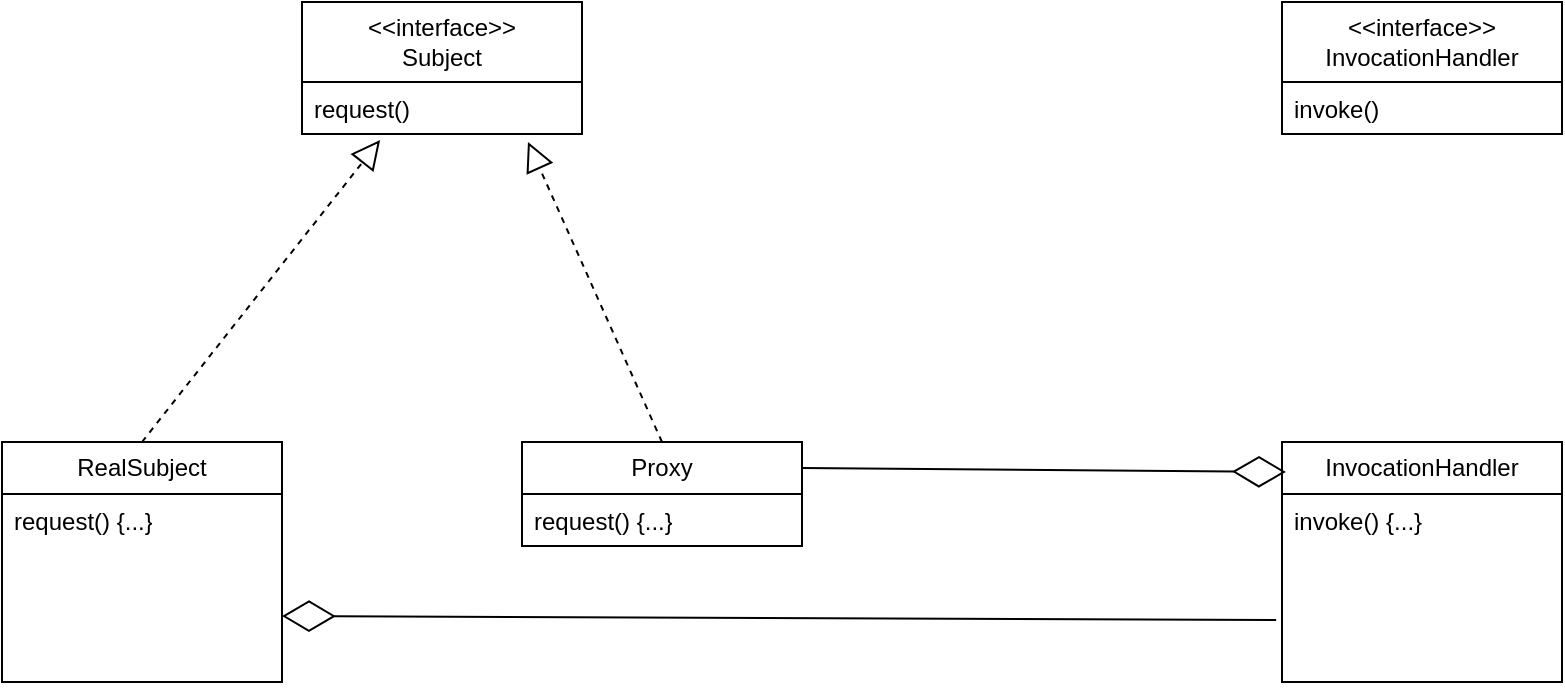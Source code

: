 <mxfile version="24.1.0" type="device">
  <diagram name="Страница — 1" id="5t87Stcu6bUIMm1PE8On">
    <mxGraphModel dx="1026" dy="743" grid="1" gridSize="10" guides="1" tooltips="1" connect="1" arrows="1" fold="1" page="1" pageScale="1" pageWidth="1169" pageHeight="1654" math="0" shadow="0">
      <root>
        <mxCell id="0" />
        <mxCell id="1" parent="0" />
        <mxCell id="jiFVRn2xMIBmAT5c3eX2-1" value="&amp;lt;&amp;lt;interface&amp;gt;&amp;gt;&lt;div&gt;Subject&lt;/div&gt;" style="swimlane;fontStyle=0;childLayout=stackLayout;horizontal=1;startSize=40;fillColor=none;horizontalStack=0;resizeParent=1;resizeParentMax=0;resizeLast=0;collapsible=1;marginBottom=0;whiteSpace=wrap;html=1;" vertex="1" parent="1">
          <mxGeometry x="210" y="60" width="140" height="66" as="geometry" />
        </mxCell>
        <mxCell id="jiFVRn2xMIBmAT5c3eX2-2" value="request()" style="text;strokeColor=none;fillColor=none;align=left;verticalAlign=top;spacingLeft=4;spacingRight=4;overflow=hidden;rotatable=0;points=[[0,0.5],[1,0.5]];portConstraint=eastwest;whiteSpace=wrap;html=1;" vertex="1" parent="jiFVRn2xMIBmAT5c3eX2-1">
          <mxGeometry y="40" width="140" height="26" as="geometry" />
        </mxCell>
        <mxCell id="jiFVRn2xMIBmAT5c3eX2-5" value="RealSubject" style="swimlane;fontStyle=0;childLayout=stackLayout;horizontal=1;startSize=26;fillColor=none;horizontalStack=0;resizeParent=1;resizeParentMax=0;resizeLast=0;collapsible=1;marginBottom=0;whiteSpace=wrap;html=1;" vertex="1" parent="1">
          <mxGeometry x="60" y="280" width="140" height="120" as="geometry" />
        </mxCell>
        <mxCell id="jiFVRn2xMIBmAT5c3eX2-6" value="request() {...}" style="text;strokeColor=none;fillColor=none;align=left;verticalAlign=top;spacingLeft=4;spacingRight=4;overflow=hidden;rotatable=0;points=[[0,0.5],[1,0.5]];portConstraint=eastwest;whiteSpace=wrap;html=1;" vertex="1" parent="jiFVRn2xMIBmAT5c3eX2-5">
          <mxGeometry y="26" width="140" height="94" as="geometry" />
        </mxCell>
        <mxCell id="jiFVRn2xMIBmAT5c3eX2-9" value="Proxy" style="swimlane;fontStyle=0;childLayout=stackLayout;horizontal=1;startSize=26;fillColor=none;horizontalStack=0;resizeParent=1;resizeParentMax=0;resizeLast=0;collapsible=1;marginBottom=0;whiteSpace=wrap;html=1;" vertex="1" parent="1">
          <mxGeometry x="320" y="280" width="140" height="52" as="geometry" />
        </mxCell>
        <mxCell id="jiFVRn2xMIBmAT5c3eX2-10" value="request() {...}" style="text;strokeColor=none;fillColor=none;align=left;verticalAlign=top;spacingLeft=4;spacingRight=4;overflow=hidden;rotatable=0;points=[[0,0.5],[1,0.5]];portConstraint=eastwest;whiteSpace=wrap;html=1;" vertex="1" parent="jiFVRn2xMIBmAT5c3eX2-9">
          <mxGeometry y="26" width="140" height="26" as="geometry" />
        </mxCell>
        <mxCell id="jiFVRn2xMIBmAT5c3eX2-11" value="" style="endArrow=block;dashed=1;endFill=0;endSize=12;html=1;rounded=0;entryX=0.279;entryY=1.115;entryDx=0;entryDy=0;entryPerimeter=0;exitX=0.5;exitY=0;exitDx=0;exitDy=0;" edge="1" parent="1" source="jiFVRn2xMIBmAT5c3eX2-5" target="jiFVRn2xMIBmAT5c3eX2-2">
          <mxGeometry width="160" relative="1" as="geometry">
            <mxPoint x="120" y="210" as="sourcePoint" />
            <mxPoint x="280" y="210" as="targetPoint" />
          </mxGeometry>
        </mxCell>
        <mxCell id="jiFVRn2xMIBmAT5c3eX2-12" value="" style="endArrow=block;dashed=1;endFill=0;endSize=12;html=1;rounded=0;entryX=0.807;entryY=1.154;entryDx=0;entryDy=0;entryPerimeter=0;exitX=0.5;exitY=0;exitDx=0;exitDy=0;" edge="1" parent="1" source="jiFVRn2xMIBmAT5c3eX2-9" target="jiFVRn2xMIBmAT5c3eX2-2">
          <mxGeometry width="160" relative="1" as="geometry">
            <mxPoint x="130" y="220" as="sourcePoint" />
            <mxPoint x="290" y="220" as="targetPoint" />
          </mxGeometry>
        </mxCell>
        <mxCell id="jiFVRn2xMIBmAT5c3eX2-13" value="&amp;lt;&amp;lt;interface&amp;gt;&amp;gt;&lt;div&gt;InvocationHandler&lt;/div&gt;" style="swimlane;fontStyle=0;childLayout=stackLayout;horizontal=1;startSize=40;fillColor=none;horizontalStack=0;resizeParent=1;resizeParentMax=0;resizeLast=0;collapsible=1;marginBottom=0;whiteSpace=wrap;html=1;" vertex="1" parent="1">
          <mxGeometry x="700" y="60" width="140" height="66" as="geometry" />
        </mxCell>
        <mxCell id="jiFVRn2xMIBmAT5c3eX2-14" value="invoke()" style="text;strokeColor=none;fillColor=none;align=left;verticalAlign=top;spacingLeft=4;spacingRight=4;overflow=hidden;rotatable=0;points=[[0,0.5],[1,0.5]];portConstraint=eastwest;whiteSpace=wrap;html=1;" vertex="1" parent="jiFVRn2xMIBmAT5c3eX2-13">
          <mxGeometry y="40" width="140" height="26" as="geometry" />
        </mxCell>
        <mxCell id="jiFVRn2xMIBmAT5c3eX2-15" value="InvocationHandler" style="swimlane;fontStyle=0;childLayout=stackLayout;horizontal=1;startSize=26;fillColor=none;horizontalStack=0;resizeParent=1;resizeParentMax=0;resizeLast=0;collapsible=1;marginBottom=0;whiteSpace=wrap;html=1;" vertex="1" parent="1">
          <mxGeometry x="700" y="280" width="140" height="120" as="geometry" />
        </mxCell>
        <mxCell id="jiFVRn2xMIBmAT5c3eX2-16" value="invoke() {...}" style="text;strokeColor=none;fillColor=none;align=left;verticalAlign=top;spacingLeft=4;spacingRight=4;overflow=hidden;rotatable=0;points=[[0,0.5],[1,0.5]];portConstraint=eastwest;whiteSpace=wrap;html=1;" vertex="1" parent="jiFVRn2xMIBmAT5c3eX2-15">
          <mxGeometry y="26" width="140" height="94" as="geometry" />
        </mxCell>
        <mxCell id="jiFVRn2xMIBmAT5c3eX2-17" value="" style="endArrow=diamondThin;endFill=0;endSize=24;html=1;rounded=0;exitX=1;exitY=0.25;exitDx=0;exitDy=0;entryX=0.014;entryY=0.125;entryDx=0;entryDy=0;entryPerimeter=0;" edge="1" parent="1" source="jiFVRn2xMIBmAT5c3eX2-9" target="jiFVRn2xMIBmAT5c3eX2-15">
          <mxGeometry width="160" relative="1" as="geometry">
            <mxPoint x="510" y="290" as="sourcePoint" />
            <mxPoint x="670" y="290" as="targetPoint" />
          </mxGeometry>
        </mxCell>
        <mxCell id="jiFVRn2xMIBmAT5c3eX2-18" value="" style="endArrow=diamondThin;endFill=0;endSize=24;html=1;rounded=0;entryX=1;entryY=0.649;entryDx=0;entryDy=0;entryPerimeter=0;exitX=-0.021;exitY=0.67;exitDx=0;exitDy=0;exitPerimeter=0;" edge="1" parent="1" source="jiFVRn2xMIBmAT5c3eX2-16" target="jiFVRn2xMIBmAT5c3eX2-6">
          <mxGeometry width="160" relative="1" as="geometry">
            <mxPoint x="420" y="470" as="sourcePoint" />
            <mxPoint x="580" y="470" as="targetPoint" />
          </mxGeometry>
        </mxCell>
      </root>
    </mxGraphModel>
  </diagram>
</mxfile>
